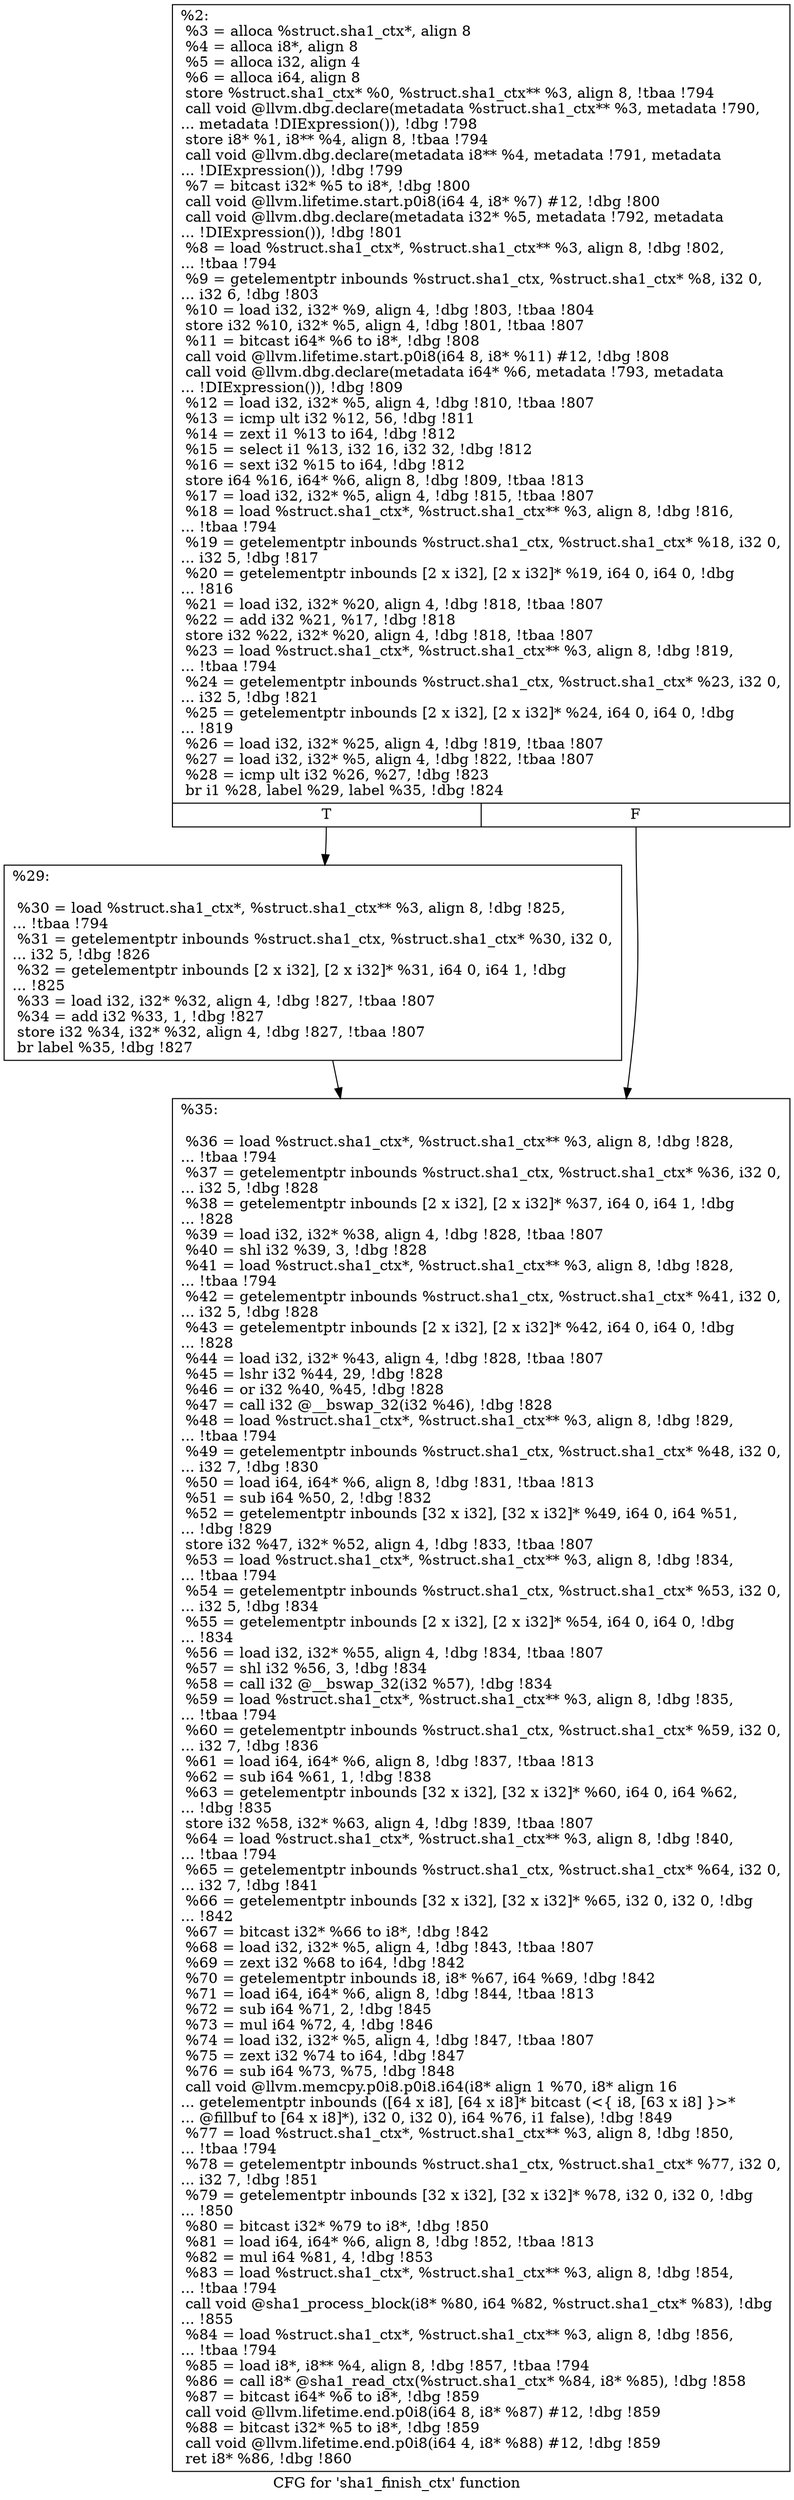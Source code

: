 digraph "CFG for 'sha1_finish_ctx' function" {
	label="CFG for 'sha1_finish_ctx' function";

	Node0x9459e0 [shape=record,label="{%2:\l  %3 = alloca %struct.sha1_ctx*, align 8\l  %4 = alloca i8*, align 8\l  %5 = alloca i32, align 4\l  %6 = alloca i64, align 8\l  store %struct.sha1_ctx* %0, %struct.sha1_ctx** %3, align 8, !tbaa !794\l  call void @llvm.dbg.declare(metadata %struct.sha1_ctx** %3, metadata !790,\l... metadata !DIExpression()), !dbg !798\l  store i8* %1, i8** %4, align 8, !tbaa !794\l  call void @llvm.dbg.declare(metadata i8** %4, metadata !791, metadata\l... !DIExpression()), !dbg !799\l  %7 = bitcast i32* %5 to i8*, !dbg !800\l  call void @llvm.lifetime.start.p0i8(i64 4, i8* %7) #12, !dbg !800\l  call void @llvm.dbg.declare(metadata i32* %5, metadata !792, metadata\l... !DIExpression()), !dbg !801\l  %8 = load %struct.sha1_ctx*, %struct.sha1_ctx** %3, align 8, !dbg !802,\l... !tbaa !794\l  %9 = getelementptr inbounds %struct.sha1_ctx, %struct.sha1_ctx* %8, i32 0,\l... i32 6, !dbg !803\l  %10 = load i32, i32* %9, align 4, !dbg !803, !tbaa !804\l  store i32 %10, i32* %5, align 4, !dbg !801, !tbaa !807\l  %11 = bitcast i64* %6 to i8*, !dbg !808\l  call void @llvm.lifetime.start.p0i8(i64 8, i8* %11) #12, !dbg !808\l  call void @llvm.dbg.declare(metadata i64* %6, metadata !793, metadata\l... !DIExpression()), !dbg !809\l  %12 = load i32, i32* %5, align 4, !dbg !810, !tbaa !807\l  %13 = icmp ult i32 %12, 56, !dbg !811\l  %14 = zext i1 %13 to i64, !dbg !812\l  %15 = select i1 %13, i32 16, i32 32, !dbg !812\l  %16 = sext i32 %15 to i64, !dbg !812\l  store i64 %16, i64* %6, align 8, !dbg !809, !tbaa !813\l  %17 = load i32, i32* %5, align 4, !dbg !815, !tbaa !807\l  %18 = load %struct.sha1_ctx*, %struct.sha1_ctx** %3, align 8, !dbg !816,\l... !tbaa !794\l  %19 = getelementptr inbounds %struct.sha1_ctx, %struct.sha1_ctx* %18, i32 0,\l... i32 5, !dbg !817\l  %20 = getelementptr inbounds [2 x i32], [2 x i32]* %19, i64 0, i64 0, !dbg\l... !816\l  %21 = load i32, i32* %20, align 4, !dbg !818, !tbaa !807\l  %22 = add i32 %21, %17, !dbg !818\l  store i32 %22, i32* %20, align 4, !dbg !818, !tbaa !807\l  %23 = load %struct.sha1_ctx*, %struct.sha1_ctx** %3, align 8, !dbg !819,\l... !tbaa !794\l  %24 = getelementptr inbounds %struct.sha1_ctx, %struct.sha1_ctx* %23, i32 0,\l... i32 5, !dbg !821\l  %25 = getelementptr inbounds [2 x i32], [2 x i32]* %24, i64 0, i64 0, !dbg\l... !819\l  %26 = load i32, i32* %25, align 4, !dbg !819, !tbaa !807\l  %27 = load i32, i32* %5, align 4, !dbg !822, !tbaa !807\l  %28 = icmp ult i32 %26, %27, !dbg !823\l  br i1 %28, label %29, label %35, !dbg !824\l|{<s0>T|<s1>F}}"];
	Node0x9459e0:s0 -> Node0x9b8fc0;
	Node0x9459e0:s1 -> Node0x9b9010;
	Node0x9b8fc0 [shape=record,label="{%29:\l\l  %30 = load %struct.sha1_ctx*, %struct.sha1_ctx** %3, align 8, !dbg !825,\l... !tbaa !794\l  %31 = getelementptr inbounds %struct.sha1_ctx, %struct.sha1_ctx* %30, i32 0,\l... i32 5, !dbg !826\l  %32 = getelementptr inbounds [2 x i32], [2 x i32]* %31, i64 0, i64 1, !dbg\l... !825\l  %33 = load i32, i32* %32, align 4, !dbg !827, !tbaa !807\l  %34 = add i32 %33, 1, !dbg !827\l  store i32 %34, i32* %32, align 4, !dbg !827, !tbaa !807\l  br label %35, !dbg !827\l}"];
	Node0x9b8fc0 -> Node0x9b9010;
	Node0x9b9010 [shape=record,label="{%35:\l\l  %36 = load %struct.sha1_ctx*, %struct.sha1_ctx** %3, align 8, !dbg !828,\l... !tbaa !794\l  %37 = getelementptr inbounds %struct.sha1_ctx, %struct.sha1_ctx* %36, i32 0,\l... i32 5, !dbg !828\l  %38 = getelementptr inbounds [2 x i32], [2 x i32]* %37, i64 0, i64 1, !dbg\l... !828\l  %39 = load i32, i32* %38, align 4, !dbg !828, !tbaa !807\l  %40 = shl i32 %39, 3, !dbg !828\l  %41 = load %struct.sha1_ctx*, %struct.sha1_ctx** %3, align 8, !dbg !828,\l... !tbaa !794\l  %42 = getelementptr inbounds %struct.sha1_ctx, %struct.sha1_ctx* %41, i32 0,\l... i32 5, !dbg !828\l  %43 = getelementptr inbounds [2 x i32], [2 x i32]* %42, i64 0, i64 0, !dbg\l... !828\l  %44 = load i32, i32* %43, align 4, !dbg !828, !tbaa !807\l  %45 = lshr i32 %44, 29, !dbg !828\l  %46 = or i32 %40, %45, !dbg !828\l  %47 = call i32 @__bswap_32(i32 %46), !dbg !828\l  %48 = load %struct.sha1_ctx*, %struct.sha1_ctx** %3, align 8, !dbg !829,\l... !tbaa !794\l  %49 = getelementptr inbounds %struct.sha1_ctx, %struct.sha1_ctx* %48, i32 0,\l... i32 7, !dbg !830\l  %50 = load i64, i64* %6, align 8, !dbg !831, !tbaa !813\l  %51 = sub i64 %50, 2, !dbg !832\l  %52 = getelementptr inbounds [32 x i32], [32 x i32]* %49, i64 0, i64 %51,\l... !dbg !829\l  store i32 %47, i32* %52, align 4, !dbg !833, !tbaa !807\l  %53 = load %struct.sha1_ctx*, %struct.sha1_ctx** %3, align 8, !dbg !834,\l... !tbaa !794\l  %54 = getelementptr inbounds %struct.sha1_ctx, %struct.sha1_ctx* %53, i32 0,\l... i32 5, !dbg !834\l  %55 = getelementptr inbounds [2 x i32], [2 x i32]* %54, i64 0, i64 0, !dbg\l... !834\l  %56 = load i32, i32* %55, align 4, !dbg !834, !tbaa !807\l  %57 = shl i32 %56, 3, !dbg !834\l  %58 = call i32 @__bswap_32(i32 %57), !dbg !834\l  %59 = load %struct.sha1_ctx*, %struct.sha1_ctx** %3, align 8, !dbg !835,\l... !tbaa !794\l  %60 = getelementptr inbounds %struct.sha1_ctx, %struct.sha1_ctx* %59, i32 0,\l... i32 7, !dbg !836\l  %61 = load i64, i64* %6, align 8, !dbg !837, !tbaa !813\l  %62 = sub i64 %61, 1, !dbg !838\l  %63 = getelementptr inbounds [32 x i32], [32 x i32]* %60, i64 0, i64 %62,\l... !dbg !835\l  store i32 %58, i32* %63, align 4, !dbg !839, !tbaa !807\l  %64 = load %struct.sha1_ctx*, %struct.sha1_ctx** %3, align 8, !dbg !840,\l... !tbaa !794\l  %65 = getelementptr inbounds %struct.sha1_ctx, %struct.sha1_ctx* %64, i32 0,\l... i32 7, !dbg !841\l  %66 = getelementptr inbounds [32 x i32], [32 x i32]* %65, i32 0, i32 0, !dbg\l... !842\l  %67 = bitcast i32* %66 to i8*, !dbg !842\l  %68 = load i32, i32* %5, align 4, !dbg !843, !tbaa !807\l  %69 = zext i32 %68 to i64, !dbg !842\l  %70 = getelementptr inbounds i8, i8* %67, i64 %69, !dbg !842\l  %71 = load i64, i64* %6, align 8, !dbg !844, !tbaa !813\l  %72 = sub i64 %71, 2, !dbg !845\l  %73 = mul i64 %72, 4, !dbg !846\l  %74 = load i32, i32* %5, align 4, !dbg !847, !tbaa !807\l  %75 = zext i32 %74 to i64, !dbg !847\l  %76 = sub i64 %73, %75, !dbg !848\l  call void @llvm.memcpy.p0i8.p0i8.i64(i8* align 1 %70, i8* align 16\l... getelementptr inbounds ([64 x i8], [64 x i8]* bitcast (\<\{ i8, [63 x i8] \}\>*\l... @fillbuf to [64 x i8]*), i32 0, i32 0), i64 %76, i1 false), !dbg !849\l  %77 = load %struct.sha1_ctx*, %struct.sha1_ctx** %3, align 8, !dbg !850,\l... !tbaa !794\l  %78 = getelementptr inbounds %struct.sha1_ctx, %struct.sha1_ctx* %77, i32 0,\l... i32 7, !dbg !851\l  %79 = getelementptr inbounds [32 x i32], [32 x i32]* %78, i32 0, i32 0, !dbg\l... !850\l  %80 = bitcast i32* %79 to i8*, !dbg !850\l  %81 = load i64, i64* %6, align 8, !dbg !852, !tbaa !813\l  %82 = mul i64 %81, 4, !dbg !853\l  %83 = load %struct.sha1_ctx*, %struct.sha1_ctx** %3, align 8, !dbg !854,\l... !tbaa !794\l  call void @sha1_process_block(i8* %80, i64 %82, %struct.sha1_ctx* %83), !dbg\l... !855\l  %84 = load %struct.sha1_ctx*, %struct.sha1_ctx** %3, align 8, !dbg !856,\l... !tbaa !794\l  %85 = load i8*, i8** %4, align 8, !dbg !857, !tbaa !794\l  %86 = call i8* @sha1_read_ctx(%struct.sha1_ctx* %84, i8* %85), !dbg !858\l  %87 = bitcast i64* %6 to i8*, !dbg !859\l  call void @llvm.lifetime.end.p0i8(i64 8, i8* %87) #12, !dbg !859\l  %88 = bitcast i32* %5 to i8*, !dbg !859\l  call void @llvm.lifetime.end.p0i8(i64 4, i8* %88) #12, !dbg !859\l  ret i8* %86, !dbg !860\l}"];
}
